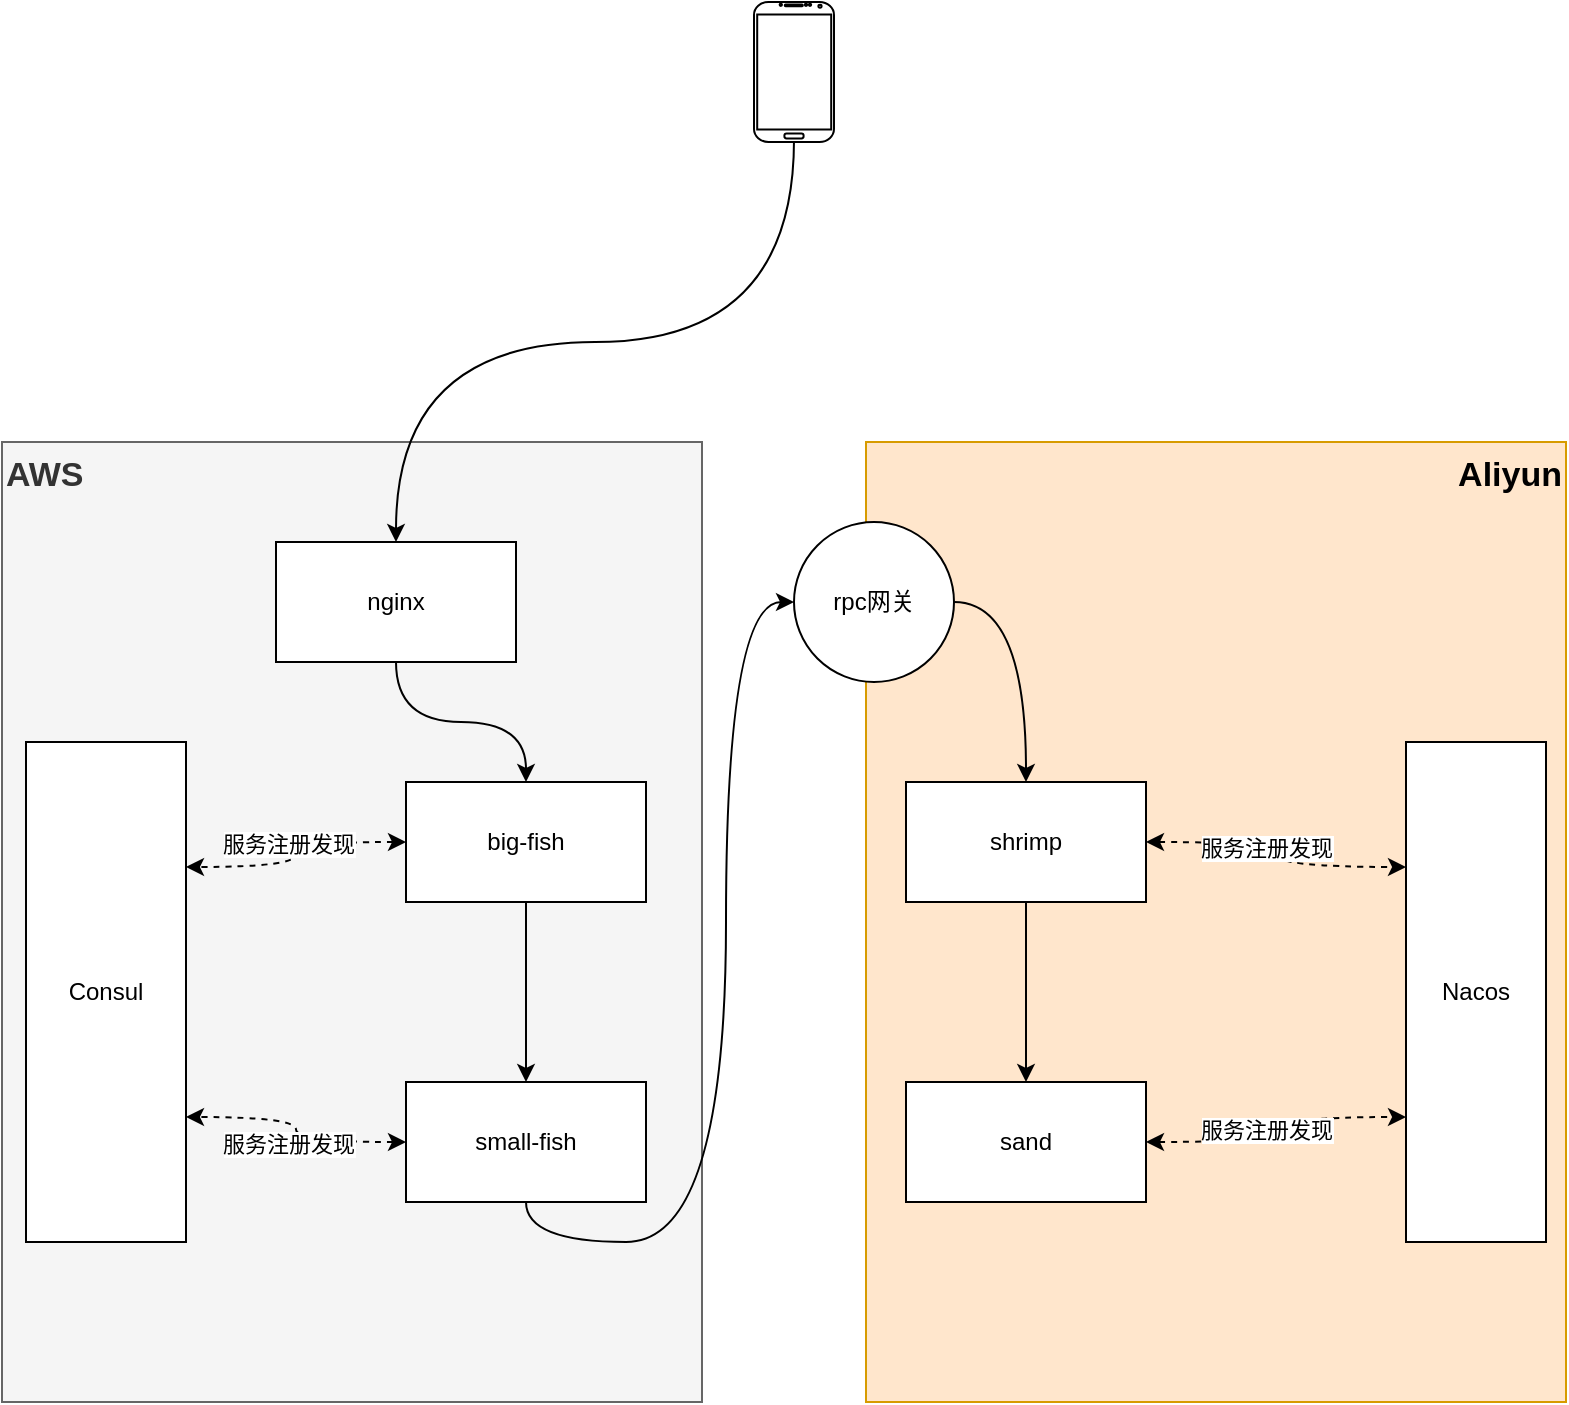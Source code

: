 <mxfile version="20.5.1" type="github">
  <diagram id="_VrD7suN4OpV3uT5Q5W5" name="第 1 页">
    <mxGraphModel dx="1298" dy="834" grid="1" gridSize="10" guides="1" tooltips="1" connect="1" arrows="1" fold="1" page="1" pageScale="1" pageWidth="827" pageHeight="1169" math="0" shadow="0">
      <root>
        <mxCell id="0" />
        <mxCell id="1" parent="0" />
        <mxCell id="cjM25EMCI1Wb_jvS7GmR-1" value="AWS" style="rounded=0;whiteSpace=wrap;html=1;fillColor=#f5f5f5;fontColor=#333333;strokeColor=#666666;fontStyle=1;align=left;verticalAlign=top;fontSize=17;" vertex="1" parent="1">
          <mxGeometry x="18" y="320" width="350" height="480" as="geometry" />
        </mxCell>
        <mxCell id="cjM25EMCI1Wb_jvS7GmR-2" value="Aliyun" style="rounded=0;whiteSpace=wrap;html=1;fillColor=#ffe6cc;strokeColor=#d79b00;align=right;verticalAlign=top;fontStyle=1;fontSize=17;" vertex="1" parent="1">
          <mxGeometry x="450" y="320" width="350" height="480" as="geometry" />
        </mxCell>
        <mxCell id="cjM25EMCI1Wb_jvS7GmR-17" style="edgeStyle=orthogonalEdgeStyle;curved=1;rounded=0;orthogonalLoop=1;jettySize=auto;html=1;entryX=0.5;entryY=0;entryDx=0;entryDy=0;startArrow=none;startFill=0;" edge="1" parent="1" source="cjM25EMCI1Wb_jvS7GmR-3" target="cjM25EMCI1Wb_jvS7GmR-4">
          <mxGeometry relative="1" as="geometry" />
        </mxCell>
        <mxCell id="cjM25EMCI1Wb_jvS7GmR-3" value="nginx" style="rounded=0;whiteSpace=wrap;html=1;" vertex="1" parent="1">
          <mxGeometry x="155" y="370" width="120" height="60" as="geometry" />
        </mxCell>
        <mxCell id="cjM25EMCI1Wb_jvS7GmR-7" style="edgeStyle=orthogonalEdgeStyle;rounded=0;orthogonalLoop=1;jettySize=auto;html=1;entryX=1;entryY=0.25;entryDx=0;entryDy=0;curved=1;startArrow=classic;startFill=1;dashed=1;" edge="1" parent="1" source="cjM25EMCI1Wb_jvS7GmR-4" target="cjM25EMCI1Wb_jvS7GmR-6">
          <mxGeometry relative="1" as="geometry" />
        </mxCell>
        <mxCell id="cjM25EMCI1Wb_jvS7GmR-13" value="服务注册发现" style="edgeLabel;html=1;align=center;verticalAlign=middle;resizable=0;points=[];" vertex="1" connectable="0" parent="cjM25EMCI1Wb_jvS7GmR-7">
          <mxGeometry x="0.338" y="-2" relative="1" as="geometry">
            <mxPoint x="10" y="-10" as="offset" />
          </mxGeometry>
        </mxCell>
        <mxCell id="cjM25EMCI1Wb_jvS7GmR-18" style="edgeStyle=orthogonalEdgeStyle;curved=1;rounded=0;orthogonalLoop=1;jettySize=auto;html=1;entryX=0.5;entryY=0;entryDx=0;entryDy=0;startArrow=none;startFill=0;" edge="1" parent="1" source="cjM25EMCI1Wb_jvS7GmR-4" target="cjM25EMCI1Wb_jvS7GmR-5">
          <mxGeometry relative="1" as="geometry" />
        </mxCell>
        <mxCell id="cjM25EMCI1Wb_jvS7GmR-4" value="big-fish" style="rounded=0;whiteSpace=wrap;html=1;" vertex="1" parent="1">
          <mxGeometry x="220" y="490" width="120" height="60" as="geometry" />
        </mxCell>
        <mxCell id="cjM25EMCI1Wb_jvS7GmR-8" style="edgeStyle=orthogonalEdgeStyle;curved=1;rounded=0;orthogonalLoop=1;jettySize=auto;html=1;entryX=1;entryY=0.75;entryDx=0;entryDy=0;startArrow=classic;startFill=1;dashed=1;" edge="1" parent="1" source="cjM25EMCI1Wb_jvS7GmR-5" target="cjM25EMCI1Wb_jvS7GmR-6">
          <mxGeometry relative="1" as="geometry" />
        </mxCell>
        <mxCell id="cjM25EMCI1Wb_jvS7GmR-14" value="服务注册发现" style="edgeLabel;html=1;align=center;verticalAlign=middle;resizable=0;points=[];" vertex="1" connectable="0" parent="cjM25EMCI1Wb_jvS7GmR-8">
          <mxGeometry x="0.249" y="4" relative="1" as="geometry">
            <mxPoint x="5" y="9" as="offset" />
          </mxGeometry>
        </mxCell>
        <mxCell id="cjM25EMCI1Wb_jvS7GmR-19" style="edgeStyle=orthogonalEdgeStyle;curved=1;rounded=0;orthogonalLoop=1;jettySize=auto;html=1;entryX=0;entryY=0.5;entryDx=0;entryDy=0;startArrow=none;startFill=0;exitX=0.5;exitY=1;exitDx=0;exitDy=0;" edge="1" parent="1" source="cjM25EMCI1Wb_jvS7GmR-5" target="cjM25EMCI1Wb_jvS7GmR-9">
          <mxGeometry relative="1" as="geometry">
            <Array as="points">
              <mxPoint x="280" y="720" />
              <mxPoint x="380" y="720" />
              <mxPoint x="380" y="400" />
            </Array>
          </mxGeometry>
        </mxCell>
        <mxCell id="cjM25EMCI1Wb_jvS7GmR-5" value="small-fish" style="rounded=0;whiteSpace=wrap;html=1;" vertex="1" parent="1">
          <mxGeometry x="220" y="640" width="120" height="60" as="geometry" />
        </mxCell>
        <mxCell id="cjM25EMCI1Wb_jvS7GmR-6" value="Consul" style="rounded=0;whiteSpace=wrap;html=1;" vertex="1" parent="1">
          <mxGeometry x="30" y="470" width="80" height="250" as="geometry" />
        </mxCell>
        <mxCell id="cjM25EMCI1Wb_jvS7GmR-20" style="edgeStyle=orthogonalEdgeStyle;curved=1;rounded=0;orthogonalLoop=1;jettySize=auto;html=1;entryX=0.5;entryY=0;entryDx=0;entryDy=0;startArrow=none;startFill=0;exitX=1;exitY=0.5;exitDx=0;exitDy=0;" edge="1" parent="1" source="cjM25EMCI1Wb_jvS7GmR-9" target="cjM25EMCI1Wb_jvS7GmR-11">
          <mxGeometry relative="1" as="geometry" />
        </mxCell>
        <mxCell id="cjM25EMCI1Wb_jvS7GmR-9" value="rpc网关" style="ellipse;whiteSpace=wrap;html=1;aspect=fixed;" vertex="1" parent="1">
          <mxGeometry x="414" y="360" width="80" height="80" as="geometry" />
        </mxCell>
        <mxCell id="cjM25EMCI1Wb_jvS7GmR-10" value="Nacos" style="rounded=0;whiteSpace=wrap;html=1;" vertex="1" parent="1">
          <mxGeometry x="720" y="470" width="70" height="250" as="geometry" />
        </mxCell>
        <mxCell id="cjM25EMCI1Wb_jvS7GmR-21" style="edgeStyle=orthogonalEdgeStyle;curved=1;rounded=0;orthogonalLoop=1;jettySize=auto;html=1;entryX=0.5;entryY=0;entryDx=0;entryDy=0;startArrow=none;startFill=0;" edge="1" parent="1" source="cjM25EMCI1Wb_jvS7GmR-11" target="cjM25EMCI1Wb_jvS7GmR-12">
          <mxGeometry relative="1" as="geometry" />
        </mxCell>
        <mxCell id="cjM25EMCI1Wb_jvS7GmR-22" style="edgeStyle=orthogonalEdgeStyle;curved=1;rounded=0;orthogonalLoop=1;jettySize=auto;html=1;entryX=0;entryY=0.25;entryDx=0;entryDy=0;startArrow=classic;startFill=1;dashed=1;" edge="1" parent="1" source="cjM25EMCI1Wb_jvS7GmR-11" target="cjM25EMCI1Wb_jvS7GmR-10">
          <mxGeometry relative="1" as="geometry" />
        </mxCell>
        <mxCell id="cjM25EMCI1Wb_jvS7GmR-24" value="服务注册发现" style="edgeLabel;html=1;align=center;verticalAlign=middle;resizable=0;points=[];" vertex="1" connectable="0" parent="cjM25EMCI1Wb_jvS7GmR-22">
          <mxGeometry x="-0.33" y="-3" relative="1" as="geometry">
            <mxPoint x="12" as="offset" />
          </mxGeometry>
        </mxCell>
        <mxCell id="cjM25EMCI1Wb_jvS7GmR-11" value="shrimp" style="rounded=0;whiteSpace=wrap;html=1;" vertex="1" parent="1">
          <mxGeometry x="470" y="490" width="120" height="60" as="geometry" />
        </mxCell>
        <mxCell id="cjM25EMCI1Wb_jvS7GmR-23" style="edgeStyle=orthogonalEdgeStyle;curved=1;rounded=0;orthogonalLoop=1;jettySize=auto;html=1;entryX=0;entryY=0.75;entryDx=0;entryDy=0;startArrow=classic;startFill=1;dashed=1;" edge="1" parent="1" source="cjM25EMCI1Wb_jvS7GmR-12" target="cjM25EMCI1Wb_jvS7GmR-10">
          <mxGeometry relative="1" as="geometry" />
        </mxCell>
        <mxCell id="cjM25EMCI1Wb_jvS7GmR-25" value="服务注册发现" style="edgeLabel;html=1;align=center;verticalAlign=middle;resizable=0;points=[];" vertex="1" connectable="0" parent="cjM25EMCI1Wb_jvS7GmR-23">
          <mxGeometry x="-0.256" y="6" relative="1" as="geometry">
            <mxPoint x="7" as="offset" />
          </mxGeometry>
        </mxCell>
        <mxCell id="cjM25EMCI1Wb_jvS7GmR-12" value="sand" style="rounded=0;whiteSpace=wrap;html=1;" vertex="1" parent="1">
          <mxGeometry x="470" y="640" width="120" height="60" as="geometry" />
        </mxCell>
        <mxCell id="cjM25EMCI1Wb_jvS7GmR-16" style="edgeStyle=orthogonalEdgeStyle;curved=1;rounded=0;orthogonalLoop=1;jettySize=auto;html=1;entryX=0.5;entryY=0;entryDx=0;entryDy=0;startArrow=none;startFill=0;exitX=0.5;exitY=0.986;exitDx=0;exitDy=0;exitPerimeter=0;" edge="1" parent="1" source="cjM25EMCI1Wb_jvS7GmR-15" target="cjM25EMCI1Wb_jvS7GmR-3">
          <mxGeometry relative="1" as="geometry" />
        </mxCell>
        <mxCell id="cjM25EMCI1Wb_jvS7GmR-15" value="" style="verticalLabelPosition=bottom;verticalAlign=top;html=1;shadow=0;dashed=0;strokeWidth=1;shape=mxgraph.android.phone2;strokeColor=#000000;" vertex="1" parent="1">
          <mxGeometry x="394" y="100" width="40" height="70" as="geometry" />
        </mxCell>
      </root>
    </mxGraphModel>
  </diagram>
</mxfile>
